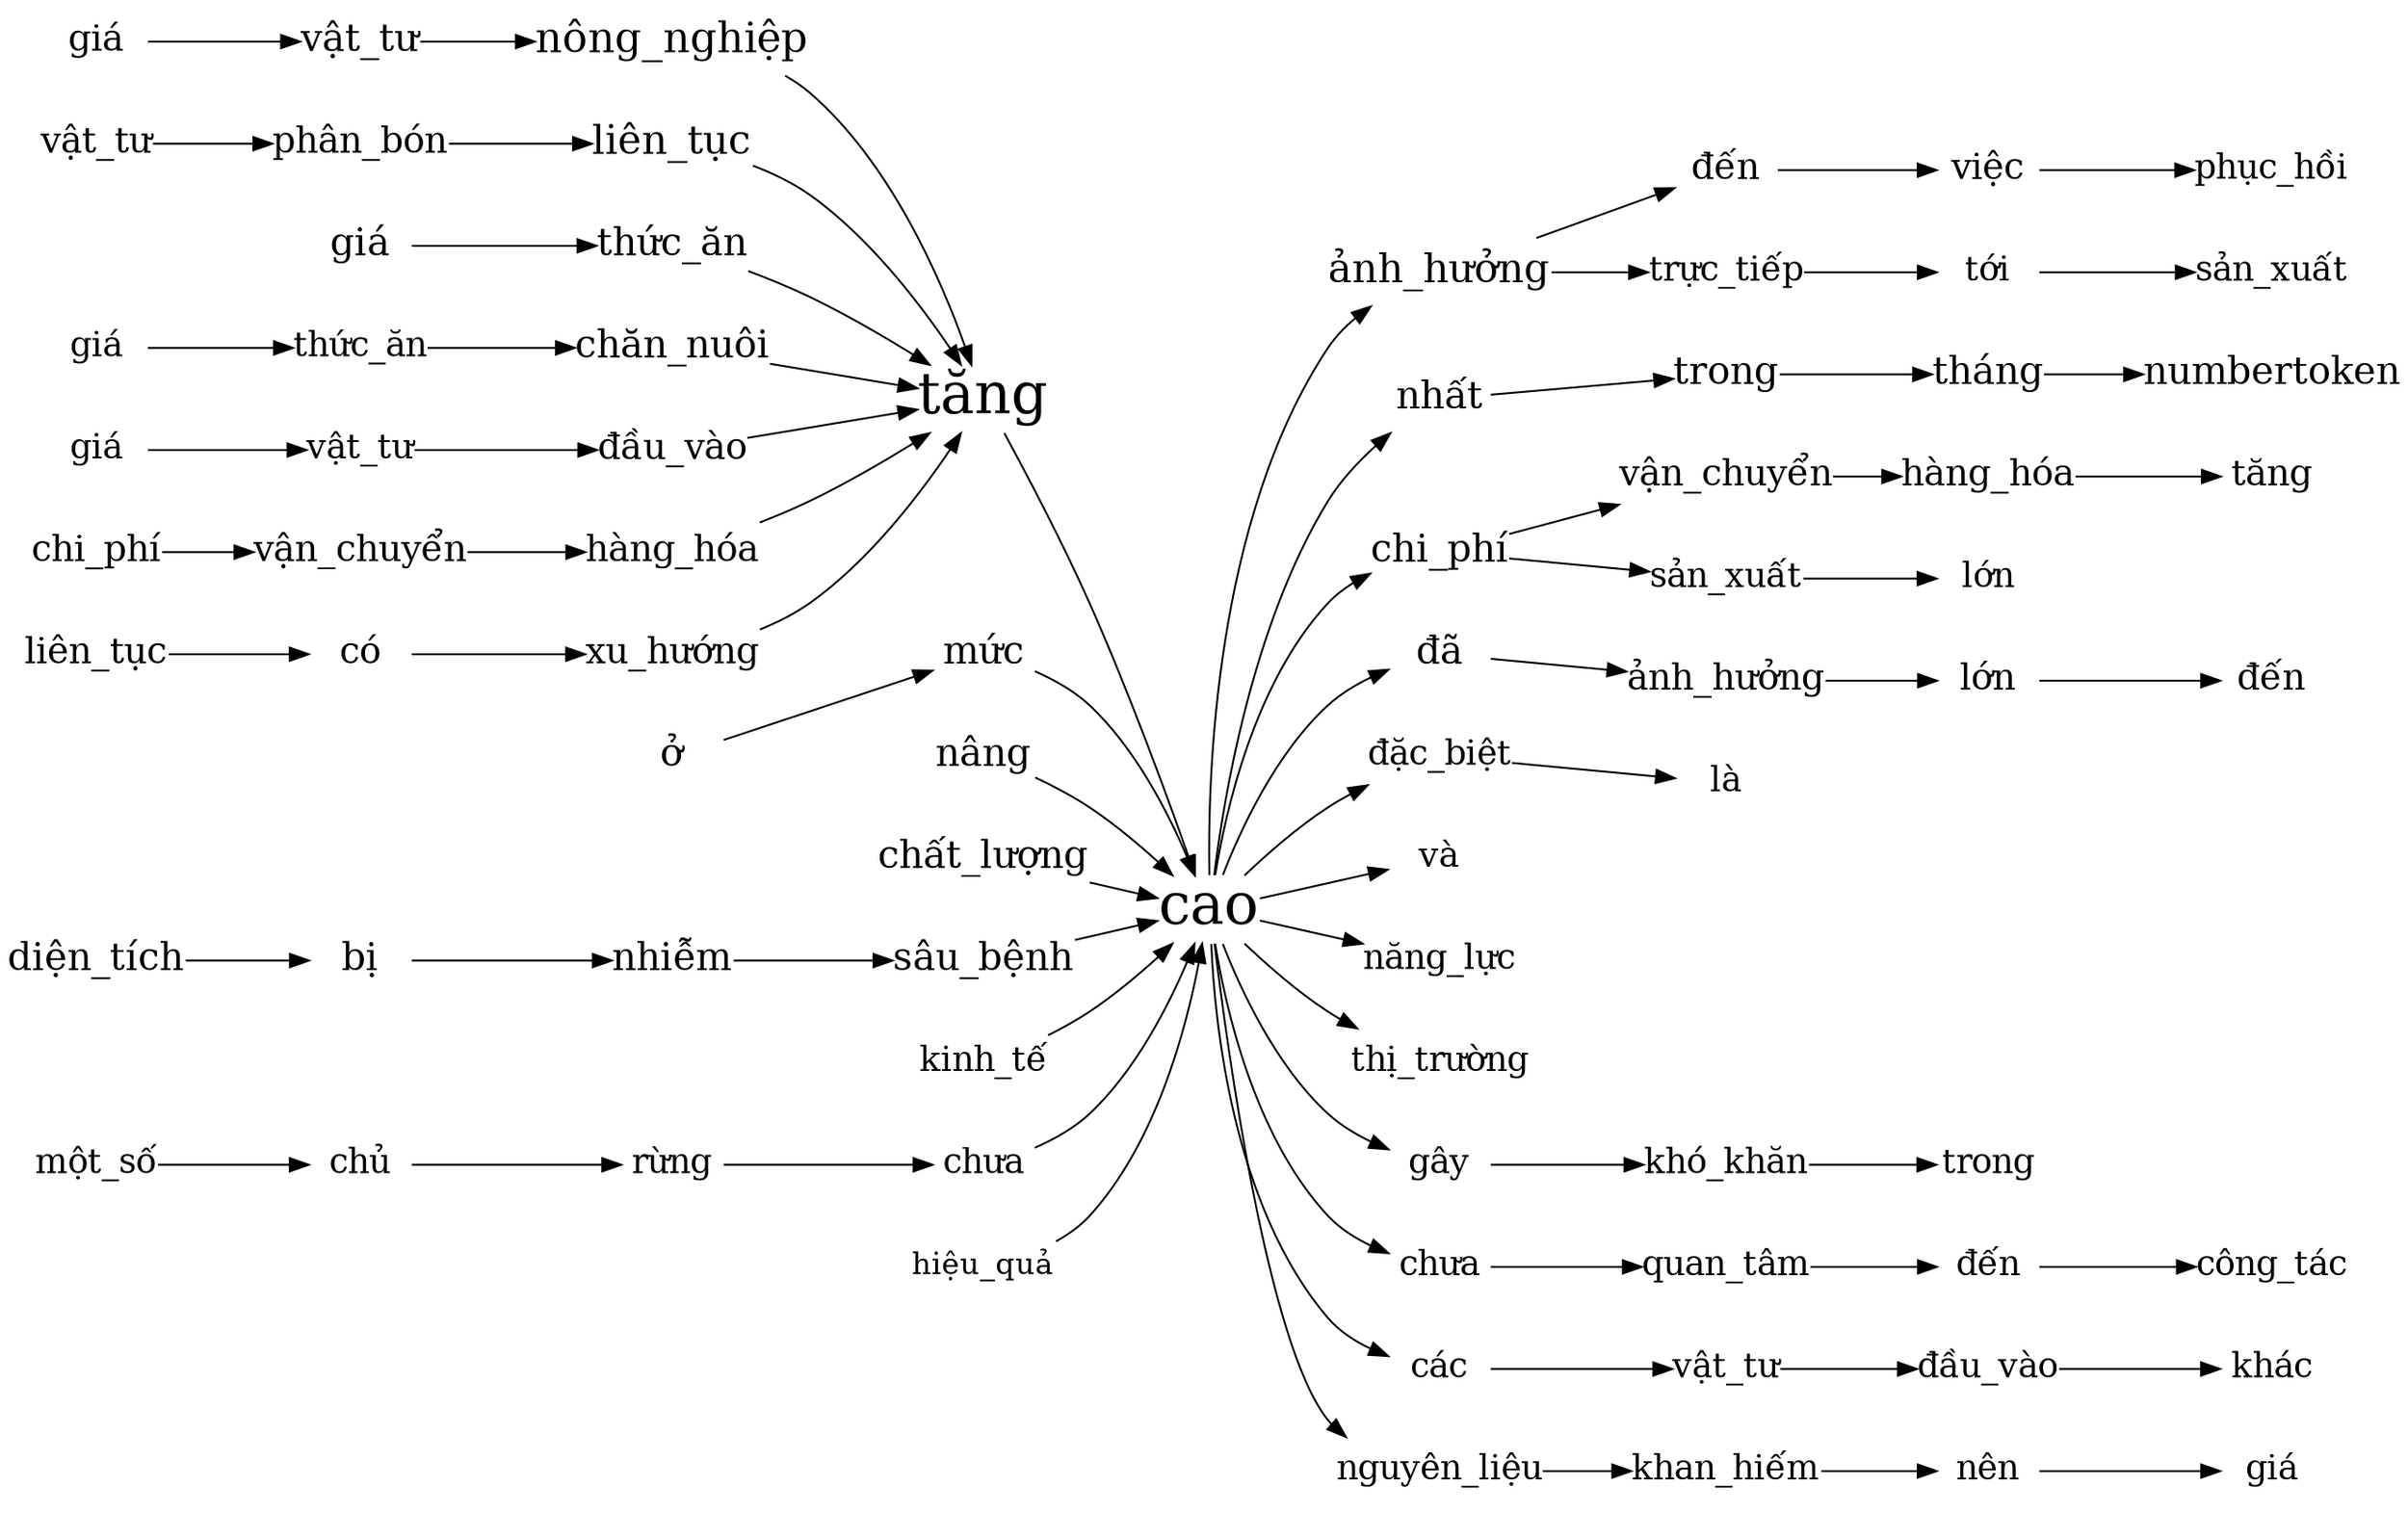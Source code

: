 digraph cao {
	graph [rankdir=LR]
	node [margin=0 shape=plaintext]
	cao [label=cao fontsize=30]
	"tăng-bwd-tăng" [label="tăng" fontsize=30]
	"nông_nghiệp-bwd-tăng-nông_nghiệp" [label="nông_nghiệp" fontsize=22]
	"vật_tư-bwd-tăng-nông_nghiệp-vật_tư" [label="vật_tư" fontsize=20]
	"giá-bwd-tăng-nông_nghiệp-vật_tư-giá" [label="giá" fontsize=19]
	"giá-bwd-tăng-nông_nghiệp-vật_tư-giá" -> "vật_tư-bwd-tăng-nông_nghiệp-vật_tư"
	"vật_tư-bwd-tăng-nông_nghiệp-vật_tư" -> "nông_nghiệp-bwd-tăng-nông_nghiệp"
	"nông_nghiệp-bwd-tăng-nông_nghiệp" -> "tăng-bwd-tăng"
	"liên_tục-bwd-tăng-liên_tục" [label="liên_tục" fontsize=21]
	"phân_bón-bwd-tăng-liên_tục-phân_bón" [label="phân_bón" fontsize=19]
	"vật_tư-bwd-tăng-liên_tục-phân_bón-vật_tư" [label="vật_tư" fontsize=19]
	"vật_tư-bwd-tăng-liên_tục-phân_bón-vật_tư" -> "phân_bón-bwd-tăng-liên_tục-phân_bón"
	"phân_bón-bwd-tăng-liên_tục-phân_bón" -> "liên_tục-bwd-tăng-liên_tục"
	"liên_tục-bwd-tăng-liên_tục" -> "tăng-bwd-tăng"
	"thức_ăn-bwd-tăng-thức_ăn" [label="thức_ăn" fontsize=20]
	"giá-bwd-tăng-thức_ăn-giá" [label="giá" fontsize=20]
	"giá-bwd-tăng-thức_ăn-giá" -> "thức_ăn-bwd-tăng-thức_ăn"
	"thức_ăn-bwd-tăng-thức_ăn" -> "tăng-bwd-tăng"
	"chăn_nuôi-bwd-tăng-chăn_nuôi" [label="chăn_nuôi" fontsize=20]
	"thức_ăn-bwd-tăng-chăn_nuôi-thức_ăn" [label="thức_ăn" fontsize=18]
	"giá-bwd-tăng-chăn_nuôi-thức_ăn-giá" [label="giá" fontsize=18]
	"giá-bwd-tăng-chăn_nuôi-thức_ăn-giá" -> "thức_ăn-bwd-tăng-chăn_nuôi-thức_ăn"
	"thức_ăn-bwd-tăng-chăn_nuôi-thức_ăn" -> "chăn_nuôi-bwd-tăng-chăn_nuôi"
	"chăn_nuôi-bwd-tăng-chăn_nuôi" -> "tăng-bwd-tăng"
	"đầu_vào-bwd-tăng-đầu_vào" [label="đầu_vào" fontsize=19]
	"vật_tư-bwd-tăng-đầu_vào-vật_tư" [label="vật_tư" fontsize=18]
	"giá-bwd-tăng-đầu_vào-vật_tư-giá" [label="giá" fontsize=18]
	"giá-bwd-tăng-đầu_vào-vật_tư-giá" -> "vật_tư-bwd-tăng-đầu_vào-vật_tư"
	"vật_tư-bwd-tăng-đầu_vào-vật_tư" -> "đầu_vào-bwd-tăng-đầu_vào"
	"đầu_vào-bwd-tăng-đầu_vào" -> "tăng-bwd-tăng"
	"hàng_hóa-bwd-tăng-hàng_hóa" [label="hàng_hóa" fontsize=19]
	"vận_chuyển-bwd-tăng-hàng_hóa-vận_chuyển" [label="vận_chuyển" fontsize=19]
	"chi_phí-bwd-tăng-hàng_hóa-vận_chuyển-chi_phí" [label="chi_phí" fontsize=19]
	"chi_phí-bwd-tăng-hàng_hóa-vận_chuyển-chi_phí" -> "vận_chuyển-bwd-tăng-hàng_hóa-vận_chuyển"
	"vận_chuyển-bwd-tăng-hàng_hóa-vận_chuyển" -> "hàng_hóa-bwd-tăng-hàng_hóa"
	"hàng_hóa-bwd-tăng-hàng_hóa" -> "tăng-bwd-tăng"
	"xu_hướng-bwd-tăng-xu_hướng" [label="xu_hướng" fontsize=19]
	"có-bwd-tăng-xu_hướng-có" [label="có" fontsize=19]
	"liên_tục-bwd-tăng-xu_hướng-có-liên_tục" [label="liên_tục" fontsize=19]
	"liên_tục-bwd-tăng-xu_hướng-có-liên_tục" -> "có-bwd-tăng-xu_hướng-có"
	"có-bwd-tăng-xu_hướng-có" -> "xu_hướng-bwd-tăng-xu_hướng"
	"xu_hướng-bwd-tăng-xu_hướng" -> "tăng-bwd-tăng"
	"tăng-bwd-tăng" -> cao
	"mức-bwd-mức" [label="mức" fontsize=20]
	"ở-bwd-mức-ở" [label="ở" fontsize=20]
	"ở-bwd-mức-ở" -> "mức-bwd-mức"
	"mức-bwd-mức" -> cao
	"nâng-bwd-nâng" [label="nâng" fontsize=20]
	"nâng-bwd-nâng" -> cao
	"chất_lượng-bwd-chất_lượng" [label="chất_lượng" fontsize=20]
	"chất_lượng-bwd-chất_lượng" -> cao
	"sâu_bệnh-bwd-sâu_bệnh" [label="sâu_bệnh" fontsize=20]
	"nhiễm-bwd-sâu_bệnh-nhiễm" [label="nhiễm" fontsize=20]
	"bị-bwd-sâu_bệnh-nhiễm-bị" [label="bị" fontsize=20]
	"diện_tích-bwd-sâu_bệnh-nhiễm-bị-diện_tích" [label="diện_tích" fontsize=20]
	"diện_tích-bwd-sâu_bệnh-nhiễm-bị-diện_tích" -> "bị-bwd-sâu_bệnh-nhiễm-bị"
	"bị-bwd-sâu_bệnh-nhiễm-bị" -> "nhiễm-bwd-sâu_bệnh-nhiễm"
	"nhiễm-bwd-sâu_bệnh-nhiễm" -> "sâu_bệnh-bwd-sâu_bệnh"
	"sâu_bệnh-bwd-sâu_bệnh" -> cao
	"kinh_tế-bwd-kinh_tế" [label="kinh_tế" fontsize=18]
	"kinh_tế-bwd-kinh_tế" -> cao
	"chưa-bwd-chưa" [label="chưa" fontsize=18]
	"rừng-bwd-chưa-rừng" [label="rừng" fontsize=18]
	"chủ-bwd-chưa-rừng-chủ" [label="chủ" fontsize=18]
	"một_số-bwd-chưa-rừng-chủ-một_số" [label="một_số" fontsize=18]
	"một_số-bwd-chưa-rừng-chủ-một_số" -> "chủ-bwd-chưa-rừng-chủ"
	"chủ-bwd-chưa-rừng-chủ" -> "rừng-bwd-chưa-rừng"
	"rừng-bwd-chưa-rừng" -> "chưa-bwd-chưa"
	"chưa-bwd-chưa" -> cao
	"hiệu_quả-bwd-hiệu_quả" [label="hiệu_quả" fontsize=16]
	"hiệu_quả-bwd-hiệu_quả" -> cao
	"ảnh_hưởng-fwd-ảnh_hưởng" [label="ảnh_hưởng" fontsize=21]
	"đến-fwd-ảnh_hưởng-đến" [label="đến" fontsize=19]
	"việc-fwd-ảnh_hưởng-đến-việc" [label="việc" fontsize=19]
	"phục_hồi-fwd-ảnh_hưởng-đến-việc-phục_hồi" [label="phục_hồi" fontsize=18]
	"việc-fwd-ảnh_hưởng-đến-việc" -> "phục_hồi-fwd-ảnh_hưởng-đến-việc-phục_hồi"
	"đến-fwd-ảnh_hưởng-đến" -> "việc-fwd-ảnh_hưởng-đến-việc"
	"ảnh_hưởng-fwd-ảnh_hưởng" -> "đến-fwd-ảnh_hưởng-đến"
	"trực_tiếp-fwd-ảnh_hưởng-trực_tiếp" [label="trực_tiếp" fontsize=18]
	"tới-fwd-ảnh_hưởng-trực_tiếp-tới" [label="tới" fontsize=18]
	"sản_xuất-fwd-ảnh_hưởng-trực_tiếp-tới-sản_xuất" [label="sản_xuất" fontsize=18]
	"tới-fwd-ảnh_hưởng-trực_tiếp-tới" -> "sản_xuất-fwd-ảnh_hưởng-trực_tiếp-tới-sản_xuất"
	"trực_tiếp-fwd-ảnh_hưởng-trực_tiếp" -> "tới-fwd-ảnh_hưởng-trực_tiếp-tới"
	"ảnh_hưởng-fwd-ảnh_hưởng" -> "trực_tiếp-fwd-ảnh_hưởng-trực_tiếp"
	cao -> "ảnh_hưởng-fwd-ảnh_hưởng"
	"nhất-fwd-nhất" [label="nhất" fontsize=20]
	"trong-fwd-nhất-trong" [label=trong fontsize=20]
	"tháng-fwd-nhất-trong-tháng" [label="tháng" fontsize=20]
	"numbertoken-fwd-nhất-trong-tháng-numbertoken" [label=numbertoken fontsize=20]
	"tháng-fwd-nhất-trong-tháng" -> "numbertoken-fwd-nhất-trong-tháng-numbertoken"
	"trong-fwd-nhất-trong" -> "tháng-fwd-nhất-trong-tháng"
	"nhất-fwd-nhất" -> "trong-fwd-nhất-trong"
	cao -> "nhất-fwd-nhất"
	"chi_phí-fwd-chi_phí" [label="chi_phí" fontsize=20]
	"vận_chuyển-fwd-chi_phí-vận_chuyển" [label="vận_chuyển" fontsize=19]
	"hàng_hóa-fwd-chi_phí-vận_chuyển-hàng_hóa" [label="hàng_hóa" fontsize=19]
	"tăng-fwd-chi_phí-vận_chuyển-hàng_hóa-tăng" [label="tăng" fontsize=19]
	"hàng_hóa-fwd-chi_phí-vận_chuyển-hàng_hóa" -> "tăng-fwd-chi_phí-vận_chuyển-hàng_hóa-tăng"
	"vận_chuyển-fwd-chi_phí-vận_chuyển" -> "hàng_hóa-fwd-chi_phí-vận_chuyển-hàng_hóa"
	"chi_phí-fwd-chi_phí" -> "vận_chuyển-fwd-chi_phí-vận_chuyển"
	"sản_xuất-fwd-chi_phí-sản_xuất" [label="sản_xuất" fontsize=18]
	"lớn-fwd-chi_phí-sản_xuất-lớn" [label="lớn" fontsize=18]
	"sản_xuất-fwd-chi_phí-sản_xuất" -> "lớn-fwd-chi_phí-sản_xuất-lớn"
	"chi_phí-fwd-chi_phí" -> "sản_xuất-fwd-chi_phí-sản_xuất"
	cao -> "chi_phí-fwd-chi_phí"
	"đã-fwd-đã" [label="đã" fontsize=20]
	"ảnh_hưởng-fwd-đã-ảnh_hưởng" [label="ảnh_hưởng" fontsize=19]
	"lớn-fwd-đã-ảnh_hưởng-lớn" [label="lớn" fontsize=19]
	"đến-fwd-đã-ảnh_hưởng-lớn-đến" [label="đến" fontsize=19]
	"lớn-fwd-đã-ảnh_hưởng-lớn" -> "đến-fwd-đã-ảnh_hưởng-lớn-đến"
	"ảnh_hưởng-fwd-đã-ảnh_hưởng" -> "lớn-fwd-đã-ảnh_hưởng-lớn"
	"đã-fwd-đã" -> "ảnh_hưởng-fwd-đã-ảnh_hưởng"
	cao -> "đã-fwd-đã"
	"đặc_biệt-fwd-đặc_biệt" [label="đặc_biệt" fontsize=18]
	"là-fwd-đặc_biệt-là" [label="là" fontsize=18]
	"đặc_biệt-fwd-đặc_biệt" -> "là-fwd-đặc_biệt-là"
	cao -> "đặc_biệt-fwd-đặc_biệt"
	"và-fwd-và" [label="và" fontsize=18]
	cao -> "và-fwd-và"
	"năng_lực-fwd-năng_lực" [label="năng_lực" fontsize=18]
	cao -> "năng_lực-fwd-năng_lực"
	"thị_trường-fwd-thị_trường" [label="thị_trường" fontsize=18]
	cao -> "thị_trường-fwd-thị_trường"
	"gây-fwd-gây" [label="gây" fontsize=18]
	"khó_khăn-fwd-gây-khó_khăn" [label="khó_khăn" fontsize=18]
	"trong-fwd-gây-khó_khăn-trong" [label=trong fontsize=18]
	"khó_khăn-fwd-gây-khó_khăn" -> "trong-fwd-gây-khó_khăn-trong"
	"gây-fwd-gây" -> "khó_khăn-fwd-gây-khó_khăn"
	cao -> "gây-fwd-gây"
	"chưa-fwd-chưa" [label="chưa" fontsize=18]
	"quan_tâm-fwd-chưa-quan_tâm" [label="quan_tâm" fontsize=18]
	"đến-fwd-chưa-quan_tâm-đến" [label="đến" fontsize=18]
	"công_tác-fwd-chưa-quan_tâm-đến-công_tác" [label="công_tác" fontsize=18]
	"đến-fwd-chưa-quan_tâm-đến" -> "công_tác-fwd-chưa-quan_tâm-đến-công_tác"
	"quan_tâm-fwd-chưa-quan_tâm" -> "đến-fwd-chưa-quan_tâm-đến"
	"chưa-fwd-chưa" -> "quan_tâm-fwd-chưa-quan_tâm"
	cao -> "chưa-fwd-chưa"
	"các-fwd-các" [label="các" fontsize=18]
	"vật_tư-fwd-các-vật_tư" [label="vật_tư" fontsize=18]
	"đầu_vào-fwd-các-vật_tư-đầu_vào" [label="đầu_vào" fontsize=18]
	"khác-fwd-các-vật_tư-đầu_vào-khác" [label="khác" fontsize=18]
	"đầu_vào-fwd-các-vật_tư-đầu_vào" -> "khác-fwd-các-vật_tư-đầu_vào-khác"
	"vật_tư-fwd-các-vật_tư" -> "đầu_vào-fwd-các-vật_tư-đầu_vào"
	"các-fwd-các" -> "vật_tư-fwd-các-vật_tư"
	cao -> "các-fwd-các"
	"nguyên_liệu-fwd-nguyên_liệu" [label="nguyên_liệu" fontsize=18]
	"khan_hiếm-fwd-nguyên_liệu-khan_hiếm" [label="khan_hiếm" fontsize=18]
	"nên-fwd-nguyên_liệu-khan_hiếm-nên" [label="nên" fontsize=18]
	"giá-fwd-nguyên_liệu-khan_hiếm-nên-giá" [label="giá" fontsize=18]
	"nên-fwd-nguyên_liệu-khan_hiếm-nên" -> "giá-fwd-nguyên_liệu-khan_hiếm-nên-giá"
	"khan_hiếm-fwd-nguyên_liệu-khan_hiếm" -> "nên-fwd-nguyên_liệu-khan_hiếm-nên"
	"nguyên_liệu-fwd-nguyên_liệu" -> "khan_hiếm-fwd-nguyên_liệu-khan_hiếm"
	cao -> "nguyên_liệu-fwd-nguyên_liệu"
}
